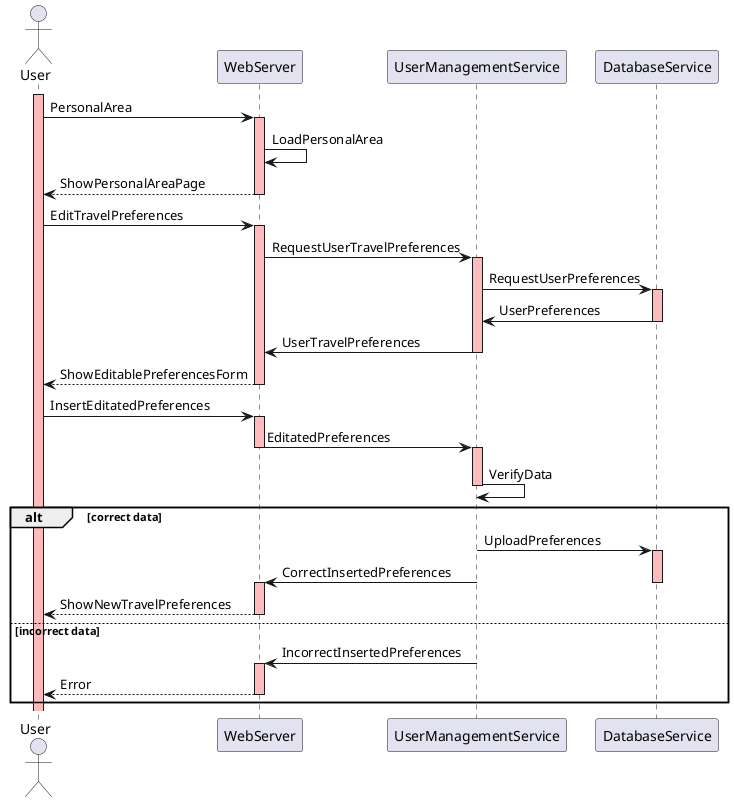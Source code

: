 @startuml

actor User
participant WebServer
participant UserManagementService
participant DatabaseService

activate User #FFBBBB
User -> WebServer: PersonalArea
activate WebServer #FFBBBB
WebServer -> WebServer: LoadPersonalArea
WebServer --> User: ShowPersonalAreaPage
deactivate WebServer
User -> WebServer: EditTravelPreferences
activate WebServer #FFBBBB
WebServer -> UserManagementService: RequestUserTravelPreferences
activate UserManagementService #FFBBBB
UserManagementService -> DatabaseService: RequestUserPreferences
activate DatabaseService #FFBBBB
DatabaseService -> UserManagementService: UserPreferences
deactivate DatabaseService
UserManagementService -> WebServer: UserTravelPreferences
deactivate UserManagementService
WebServer --> User: ShowEditablePreferencesForm
deactivate WebServer
User -> WebServer: InsertEditatedPreferences
activate WebServer #FFBBBB
WebServer -> UserManagementService: EditatedPreferences
deactivate WebServer
activate UserManagementService #FFBBBB
UserManagementService -> UserManagementService: VerifyData
deactivate UserManagementService

alt correct data
  UserManagementService -> DatabaseService: UploadPreferences
  activate DatabaseService #FFBBBB
  UserManagementService -> WebServer: CorrectInsertedPreferences
  deactivate DatabaseService
  activate WebServer #FFBBBB
  WebServer --> User: ShowNewTravelPreferences
  deactivate WebServer
else incorrect data
  UserManagementService -> WebServer: IncorrectInsertedPreferences
  activate WebServer #FFBBBB
  WebServer --> User: Error
  deactivate WebServer
end

@enduml
